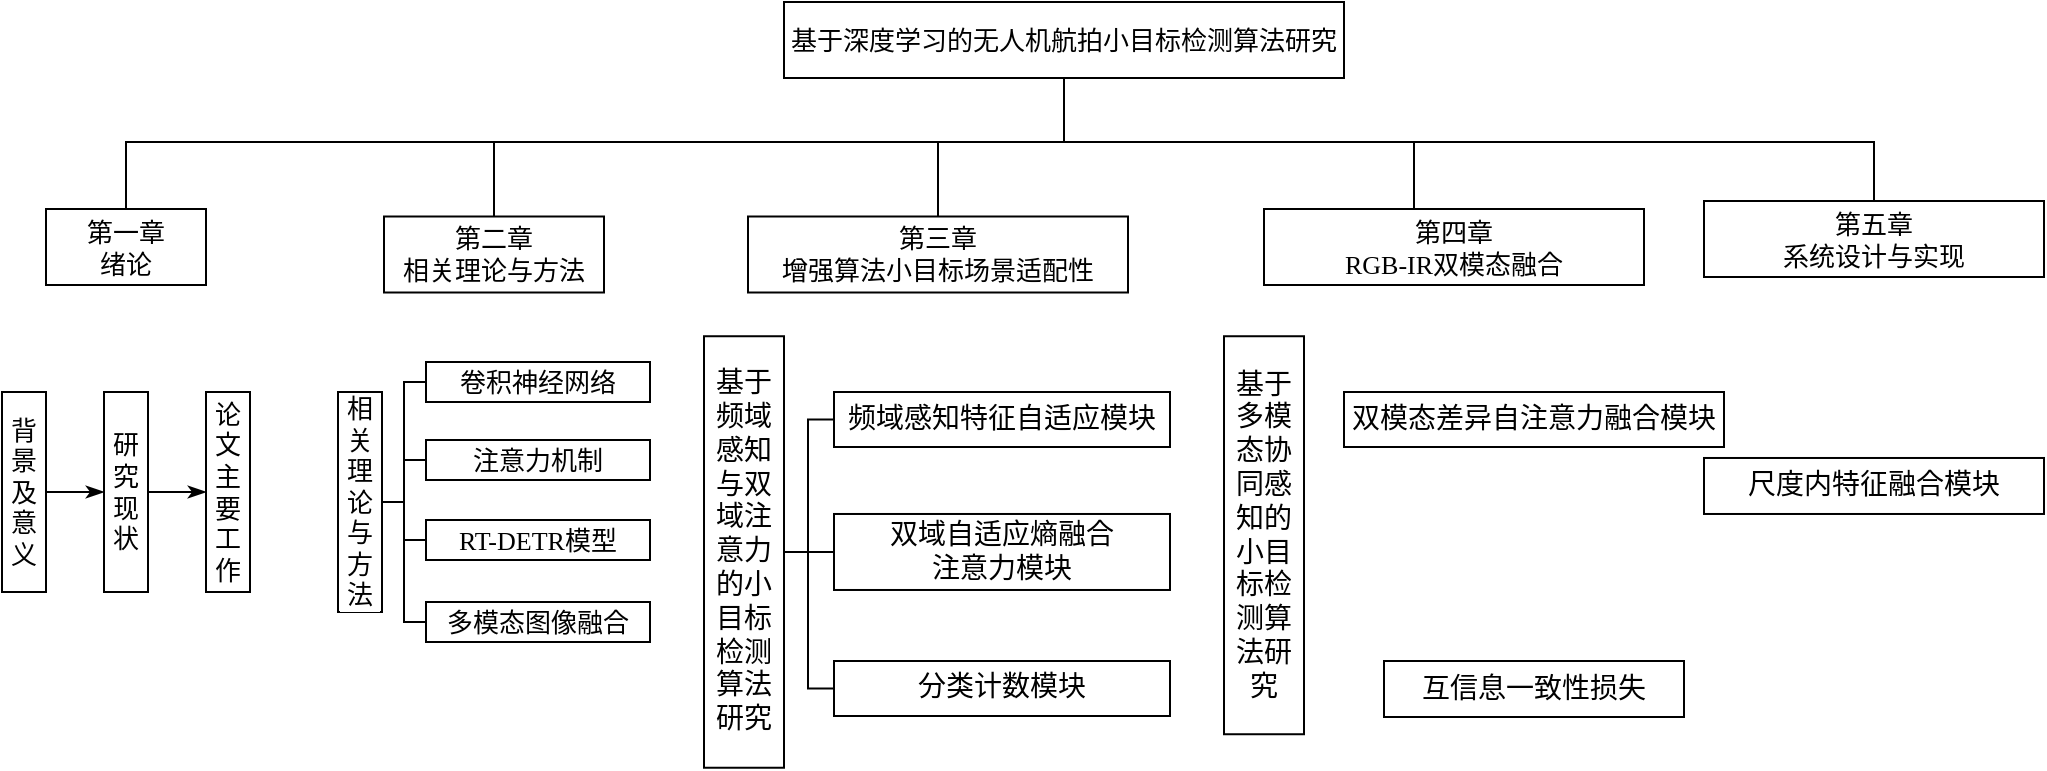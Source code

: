 <mxfile version="26.1.1">
  <diagram name="第 1 页" id="Jhno6EoJuBNA1dP3zVc-">
    <mxGraphModel dx="844" dy="425" grid="1" gridSize="10" guides="1" tooltips="1" connect="1" arrows="1" fold="1" page="1" pageScale="1" pageWidth="827" pageHeight="1169" math="0" shadow="0">
      <root>
        <mxCell id="0" />
        <mxCell id="1" parent="0" />
        <mxCell id="KadRHXHtFz8DXNSLYVAC-9" style="edgeStyle=orthogonalEdgeStyle;shape=connector;rounded=0;orthogonalLoop=1;jettySize=auto;html=1;entryX=0.5;entryY=0;entryDx=0;entryDy=0;strokeColor=default;align=center;verticalAlign=middle;fontFamily=宋体;fontSize=13;fontColor=default;labelBackgroundColor=default;startFill=0;endArrow=none;" parent="1" source="KadRHXHtFz8DXNSLYVAC-1" target="KadRHXHtFz8DXNSLYVAC-3" edge="1">
          <mxGeometry relative="1" as="geometry">
            <Array as="points">
              <mxPoint x="720" y="390" />
              <mxPoint x="435" y="390" />
            </Array>
          </mxGeometry>
        </mxCell>
        <mxCell id="KadRHXHtFz8DXNSLYVAC-10" style="edgeStyle=orthogonalEdgeStyle;shape=connector;rounded=0;orthogonalLoop=1;jettySize=auto;html=1;entryX=0.5;entryY=0;entryDx=0;entryDy=0;strokeColor=default;align=center;verticalAlign=middle;fontFamily=宋体;fontSize=13;fontColor=default;labelBackgroundColor=default;startFill=0;endArrow=none;" parent="1" source="KadRHXHtFz8DXNSLYVAC-1" target="KadRHXHtFz8DXNSLYVAC-4" edge="1">
          <mxGeometry relative="1" as="geometry">
            <Array as="points">
              <mxPoint x="720" y="390" />
              <mxPoint x="657" y="390" />
            </Array>
          </mxGeometry>
        </mxCell>
        <mxCell id="KadRHXHtFz8DXNSLYVAC-11" style="edgeStyle=orthogonalEdgeStyle;shape=connector;rounded=0;orthogonalLoop=1;jettySize=auto;html=1;entryX=0.5;entryY=0;entryDx=0;entryDy=0;strokeColor=default;align=center;verticalAlign=middle;fontFamily=宋体;fontSize=13;fontColor=default;labelBackgroundColor=default;startFill=0;endArrow=none;" parent="1" source="KadRHXHtFz8DXNSLYVAC-1" target="KadRHXHtFz8DXNSLYVAC-5" edge="1">
          <mxGeometry relative="1" as="geometry">
            <Array as="points">
              <mxPoint x="720" y="390" />
              <mxPoint x="895" y="390" />
            </Array>
          </mxGeometry>
        </mxCell>
        <mxCell id="KadRHXHtFz8DXNSLYVAC-12" style="edgeStyle=orthogonalEdgeStyle;shape=connector;rounded=0;orthogonalLoop=1;jettySize=auto;html=1;entryX=0.5;entryY=0;entryDx=0;entryDy=0;strokeColor=default;align=center;verticalAlign=middle;fontFamily=宋体;fontSize=13;fontColor=default;labelBackgroundColor=default;startFill=0;endArrow=none;" parent="1" source="KadRHXHtFz8DXNSLYVAC-1" target="KadRHXHtFz8DXNSLYVAC-6" edge="1">
          <mxGeometry relative="1" as="geometry">
            <Array as="points">
              <mxPoint x="720" y="390" />
              <mxPoint x="1125" y="390" />
            </Array>
          </mxGeometry>
        </mxCell>
        <mxCell id="LNBZi4P7y57LkKZolX_N-5" style="edgeStyle=orthogonalEdgeStyle;rounded=0;orthogonalLoop=1;jettySize=auto;html=1;entryX=0.5;entryY=0;entryDx=0;entryDy=0;endArrow=none;startFill=0;" parent="1" source="KadRHXHtFz8DXNSLYVAC-1" target="KadRHXHtFz8DXNSLYVAC-2" edge="1">
          <mxGeometry relative="1" as="geometry">
            <Array as="points">
              <mxPoint x="720" y="390" />
              <mxPoint x="251" y="390" />
            </Array>
          </mxGeometry>
        </mxCell>
        <mxCell id="KadRHXHtFz8DXNSLYVAC-1" value="基于深度学习的无人机航拍小目标检测算法研究" style="rounded=0;whiteSpace=wrap;html=1;fontFamily=宋体;fontSize=13;" parent="1" vertex="1">
          <mxGeometry x="580" y="320" width="280" height="38" as="geometry" />
        </mxCell>
        <mxCell id="KadRHXHtFz8DXNSLYVAC-2" value="第一章&lt;div&gt;绪论&lt;/div&gt;" style="rounded=0;whiteSpace=wrap;html=1;fontFamily=宋体;fontSize=13;" parent="1" vertex="1">
          <mxGeometry x="211" y="423.5" width="80" height="38" as="geometry" />
        </mxCell>
        <mxCell id="KadRHXHtFz8DXNSLYVAC-3" value="第二章&lt;div&gt;相关理论与方法&lt;/div&gt;" style="rounded=0;whiteSpace=wrap;html=1;fontFamily=宋体;fontSize=13;" parent="1" vertex="1">
          <mxGeometry x="380" y="427.25" width="110" height="38" as="geometry" />
        </mxCell>
        <mxCell id="KadRHXHtFz8DXNSLYVAC-4" value="第三章&lt;div&gt;增强算法小目标场景适配性&lt;/div&gt;" style="rounded=0;whiteSpace=wrap;html=1;fontFamily=宋体;fontSize=13;" parent="1" vertex="1">
          <mxGeometry x="562" y="427.25" width="190" height="38" as="geometry" />
        </mxCell>
        <mxCell id="KadRHXHtFz8DXNSLYVAC-5" value="第四章&lt;div&gt;RGB-IR双模态融合&lt;/div&gt;" style="rounded=0;whiteSpace=wrap;html=1;fontFamily=宋体;fontSize=13;" parent="1" vertex="1">
          <mxGeometry x="820" y="423.5" width="190" height="38" as="geometry" />
        </mxCell>
        <mxCell id="KadRHXHtFz8DXNSLYVAC-6" value="第五章&lt;div&gt;&lt;span&gt;系统设计与实现&lt;/span&gt;&lt;/div&gt;" style="rounded=0;whiteSpace=wrap;html=1;fontFamily=宋体;fontSize=13;" parent="1" vertex="1">
          <mxGeometry x="1040" y="419.5" width="170" height="38" as="geometry" />
        </mxCell>
        <mxCell id="TldDpk_3v_tQh0qUGNmR-1" style="edgeStyle=orthogonalEdgeStyle;rounded=0;orthogonalLoop=1;jettySize=auto;html=1;entryX=0;entryY=0.5;entryDx=0;entryDy=0;endArrow=none;startFill=0;" edge="1" parent="1">
          <mxGeometry relative="1" as="geometry">
            <mxPoint x="585" y="595.013" as="sourcePoint" />
            <mxPoint x="607" y="528.75" as="targetPoint" />
            <Array as="points">
              <mxPoint x="592" y="595" />
              <mxPoint x="592" y="529" />
            </Array>
          </mxGeometry>
        </mxCell>
        <mxCell id="TldDpk_3v_tQh0qUGNmR-2" style="edgeStyle=orthogonalEdgeStyle;shape=connector;rounded=0;orthogonalLoop=1;jettySize=auto;html=1;entryX=0;entryY=0.5;entryDx=0;entryDy=0;strokeColor=default;align=center;verticalAlign=middle;fontFamily=Helvetica;fontSize=11;fontColor=default;labelBackgroundColor=default;startFill=0;endArrow=none;" edge="1" parent="1">
          <mxGeometry relative="1" as="geometry">
            <mxPoint x="587" y="595.018" as="sourcePoint" />
            <mxPoint x="607" y="663.25" as="targetPoint" />
            <Array as="points">
              <mxPoint x="592" y="595" />
              <mxPoint x="592" y="663" />
            </Array>
          </mxGeometry>
        </mxCell>
        <mxCell id="TldDpk_3v_tQh0qUGNmR-3" style="edgeStyle=orthogonalEdgeStyle;shape=connector;rounded=0;orthogonalLoop=1;jettySize=auto;html=1;entryX=0;entryY=0.5;entryDx=0;entryDy=0;strokeColor=default;align=center;verticalAlign=middle;fontFamily=Helvetica;fontSize=11;fontColor=default;labelBackgroundColor=default;startFill=0;endArrow=none;" edge="1" parent="1" source="KadRHXHtFz8DXNSLYVAC-19" target="LNBZi4P7y57LkKZolX_N-3">
          <mxGeometry relative="1" as="geometry" />
        </mxCell>
        <mxCell id="KadRHXHtFz8DXNSLYVAC-19" value="&lt;span style=&quot;font-size: 10.5pt;&quot;&gt;基于频域感知与双域注意力的小目标检测算法研究&lt;/span&gt;" style="rounded=0;whiteSpace=wrap;html=1;fontFamily=宋体;fontSize=13;fontColor=default;labelBackgroundColor=default;horizontal=1;verticalAlign=middle;" parent="1" vertex="1">
          <mxGeometry x="540" y="487.12" width="40" height="215.75" as="geometry" />
        </mxCell>
        <mxCell id="KadRHXHtFz8DXNSLYVAC-30" value="" style="group;fontFamily=宋体;fontSize=13;" parent="1" vertex="1" connectable="0">
          <mxGeometry x="189" y="515" width="124" height="100" as="geometry" />
        </mxCell>
        <mxCell id="KadRHXHtFz8DXNSLYVAC-28" style="edgeStyle=orthogonalEdgeStyle;shape=connector;rounded=0;orthogonalLoop=1;jettySize=auto;html=1;entryX=0;entryY=0.5;entryDx=0;entryDy=0;strokeColor=default;align=center;verticalAlign=middle;fontFamily=宋体;fontSize=13;fontColor=default;labelBackgroundColor=default;startFill=0;endArrow=classicThin;endFill=1;" parent="KadRHXHtFz8DXNSLYVAC-30" source="KadRHXHtFz8DXNSLYVAC-14" target="KadRHXHtFz8DXNSLYVAC-15" edge="1">
          <mxGeometry relative="1" as="geometry" />
        </mxCell>
        <mxCell id="KadRHXHtFz8DXNSLYVAC-14" value="背景及意义" style="rounded=0;whiteSpace=wrap;html=1;fontFamily=宋体;fontSize=13;fontColor=default;labelBackgroundColor=default;horizontal=1;verticalAlign=middle;" parent="KadRHXHtFz8DXNSLYVAC-30" vertex="1">
          <mxGeometry width="22" height="100" as="geometry" />
        </mxCell>
        <mxCell id="KadRHXHtFz8DXNSLYVAC-29" style="edgeStyle=orthogonalEdgeStyle;shape=connector;rounded=0;orthogonalLoop=1;jettySize=auto;html=1;entryX=0;entryY=0.5;entryDx=0;entryDy=0;strokeColor=default;align=center;verticalAlign=middle;fontFamily=宋体;fontSize=13;fontColor=default;labelBackgroundColor=default;startFill=0;endArrow=classicThin;endFill=1;" parent="KadRHXHtFz8DXNSLYVAC-30" source="KadRHXHtFz8DXNSLYVAC-15" target="KadRHXHtFz8DXNSLYVAC-16" edge="1">
          <mxGeometry relative="1" as="geometry" />
        </mxCell>
        <mxCell id="KadRHXHtFz8DXNSLYVAC-15" value="研究现状" style="rounded=0;whiteSpace=wrap;html=1;fontFamily=宋体;fontSize=13;fontColor=default;labelBackgroundColor=default;horizontal=1;verticalAlign=middle;" parent="KadRHXHtFz8DXNSLYVAC-30" vertex="1">
          <mxGeometry x="51" width="22" height="100" as="geometry" />
        </mxCell>
        <mxCell id="KadRHXHtFz8DXNSLYVAC-16" value="论文主要工作" style="rounded=0;whiteSpace=wrap;html=1;fontFamily=宋体;fontSize=13;fontColor=default;labelBackgroundColor=default;horizontal=1;verticalAlign=middle;" parent="KadRHXHtFz8DXNSLYVAC-30" vertex="1">
          <mxGeometry x="102" width="22" height="100" as="geometry" />
        </mxCell>
        <mxCell id="KadRHXHtFz8DXNSLYVAC-35" value="" style="group;fontFamily=宋体;fontSize=13;" parent="1" vertex="1" connectable="0">
          <mxGeometry x="357" y="500" width="156" height="140" as="geometry" />
        </mxCell>
        <mxCell id="KadRHXHtFz8DXNSLYVAC-31" style="edgeStyle=orthogonalEdgeStyle;shape=connector;rounded=0;orthogonalLoop=1;jettySize=auto;html=1;entryX=0;entryY=0.5;entryDx=0;entryDy=0;strokeColor=default;align=center;verticalAlign=middle;fontFamily=宋体;fontSize=13;fontColor=default;labelBackgroundColor=default;startFill=0;endArrow=none;exitX=1;exitY=0.5;exitDx=0;exitDy=0;" parent="KadRHXHtFz8DXNSLYVAC-35" source="KadRHXHtFz8DXNSLYVAC-18" target="KadRHXHtFz8DXNSLYVAC-21" edge="1">
          <mxGeometry relative="1" as="geometry">
            <mxPoint x="15" y="70" as="sourcePoint" />
            <mxPoint x="39" y="10" as="targetPoint" />
            <Array as="points">
              <mxPoint x="33" y="70" />
              <mxPoint x="33" y="10" />
            </Array>
          </mxGeometry>
        </mxCell>
        <mxCell id="KadRHXHtFz8DXNSLYVAC-32" style="edgeStyle=orthogonalEdgeStyle;shape=connector;rounded=0;orthogonalLoop=1;jettySize=auto;html=1;entryX=0;entryY=0.5;entryDx=0;entryDy=0;strokeColor=default;align=center;verticalAlign=middle;fontFamily=宋体;fontSize=13;fontColor=default;labelBackgroundColor=default;startFill=0;endArrow=none;" parent="KadRHXHtFz8DXNSLYVAC-35" edge="1">
          <mxGeometry relative="1" as="geometry">
            <mxPoint x="25.0" y="70.0" as="sourcePoint" />
            <mxPoint x="49" y="49" as="targetPoint" />
            <Array as="points">
              <mxPoint x="33" y="70" />
              <mxPoint x="33" y="49" />
            </Array>
          </mxGeometry>
        </mxCell>
        <mxCell id="KadRHXHtFz8DXNSLYVAC-33" style="edgeStyle=orthogonalEdgeStyle;shape=connector;rounded=0;orthogonalLoop=1;jettySize=auto;html=1;entryX=0;entryY=0.5;entryDx=0;entryDy=0;strokeColor=default;align=center;verticalAlign=middle;fontFamily=宋体;fontSize=13;fontColor=default;labelBackgroundColor=default;startFill=0;endArrow=none;" parent="KadRHXHtFz8DXNSLYVAC-35" edge="1">
          <mxGeometry relative="1" as="geometry">
            <mxPoint x="27" y="70" as="sourcePoint" />
            <mxPoint x="49" y="89" as="targetPoint" />
            <Array as="points">
              <mxPoint x="33" y="70" />
              <mxPoint x="33" y="89" />
            </Array>
          </mxGeometry>
        </mxCell>
        <mxCell id="KadRHXHtFz8DXNSLYVAC-34" style="edgeStyle=orthogonalEdgeStyle;shape=connector;rounded=0;orthogonalLoop=1;jettySize=auto;html=1;entryX=0;entryY=0.5;entryDx=0;entryDy=0;strokeColor=default;align=center;verticalAlign=middle;fontFamily=宋体;fontSize=13;fontColor=default;labelBackgroundColor=default;startFill=0;endArrow=none;" parent="KadRHXHtFz8DXNSLYVAC-35" target="KadRHXHtFz8DXNSLYVAC-24" edge="1">
          <mxGeometry relative="1" as="geometry">
            <mxPoint x="17" y="70" as="sourcePoint" />
            <mxPoint x="39" y="130" as="targetPoint" />
            <Array as="points">
              <mxPoint x="33" y="70" />
              <mxPoint x="33" y="130" />
            </Array>
          </mxGeometry>
        </mxCell>
        <mxCell id="KadRHXHtFz8DXNSLYVAC-18" value="相关理论与方法" style="rounded=0;whiteSpace=wrap;html=1;fontFamily=宋体;fontSize=13;fontColor=default;labelBackgroundColor=default;horizontal=1;verticalAlign=middle;" parent="KadRHXHtFz8DXNSLYVAC-35" vertex="1">
          <mxGeometry y="15" width="22" height="110" as="geometry" />
        </mxCell>
        <mxCell id="KadRHXHtFz8DXNSLYVAC-21" value="卷积神经网络" style="rounded=0;whiteSpace=wrap;html=1;fontFamily=宋体;fontSize=13;fontColor=default;labelBackgroundColor=default;" parent="KadRHXHtFz8DXNSLYVAC-35" vertex="1">
          <mxGeometry x="44" width="112" height="20" as="geometry" />
        </mxCell>
        <mxCell id="KadRHXHtFz8DXNSLYVAC-22" value="注意力机制" style="rounded=0;whiteSpace=wrap;html=1;fontFamily=宋体;fontSize=13;fontColor=default;labelBackgroundColor=default;" parent="KadRHXHtFz8DXNSLYVAC-35" vertex="1">
          <mxGeometry x="44" y="39" width="112" height="20" as="geometry" />
        </mxCell>
        <mxCell id="KadRHXHtFz8DXNSLYVAC-23" value="RT-DETR模型" style="rounded=0;whiteSpace=wrap;html=1;fontFamily=宋体;fontSize=13;fontColor=default;labelBackgroundColor=default;" parent="KadRHXHtFz8DXNSLYVAC-35" vertex="1">
          <mxGeometry x="44" y="79" width="112" height="20" as="geometry" />
        </mxCell>
        <mxCell id="KadRHXHtFz8DXNSLYVAC-24" value="多模态图像融合" style="rounded=0;whiteSpace=wrap;html=1;fontFamily=宋体;fontSize=13;fontColor=default;labelBackgroundColor=default;" parent="KadRHXHtFz8DXNSLYVAC-35" vertex="1">
          <mxGeometry x="44" y="120" width="112" height="20" as="geometry" />
        </mxCell>
        <mxCell id="KadRHXHtFz8DXNSLYVAC-25" style="edgeStyle=orthogonalEdgeStyle;shape=connector;rounded=0;orthogonalLoop=1;jettySize=auto;html=1;exitX=0.5;exitY=1;exitDx=0;exitDy=0;strokeColor=default;align=center;verticalAlign=middle;fontFamily=宋体;fontSize=13;fontColor=default;labelBackgroundColor=default;startFill=0;endArrow=none;" parent="KadRHXHtFz8DXNSLYVAC-35" source="KadRHXHtFz8DXNSLYVAC-21" target="KadRHXHtFz8DXNSLYVAC-21" edge="1">
          <mxGeometry relative="1" as="geometry" />
        </mxCell>
        <mxCell id="LNBZi4P7y57LkKZolX_N-2" value="&lt;span style=&quot;font-size: 10.5pt;&quot;&gt;频域感知特征自适应模块&lt;/span&gt;" style="rounded=0;whiteSpace=wrap;html=1;fontFamily=宋体;fontSize=13;fontColor=default;labelBackgroundColor=default;horizontal=1;verticalAlign=middle;" parent="1" vertex="1">
          <mxGeometry x="605" y="515" width="168" height="27.5" as="geometry" />
        </mxCell>
        <mxCell id="LNBZi4P7y57LkKZolX_N-3" value="&lt;span style=&quot;font-size: 10.5pt;&quot;&gt;双域自适应熵融合&lt;/span&gt;&lt;div&gt;&lt;span style=&quot;font-size: 10.5pt;&quot;&gt;注意力模块&lt;/span&gt;&lt;/div&gt;" style="rounded=0;whiteSpace=wrap;html=1;fontFamily=宋体;fontSize=13;fontColor=default;labelBackgroundColor=default;horizontal=1;verticalAlign=middle;" parent="1" vertex="1">
          <mxGeometry x="605" y="575.99" width="168" height="38" as="geometry" />
        </mxCell>
        <mxCell id="LNBZi4P7y57LkKZolX_N-4" value="&lt;span style=&quot;font-size: 10.5pt;&quot;&gt;分类计数模块&lt;/span&gt;" style="rounded=0;whiteSpace=wrap;html=1;fontFamily=宋体;fontSize=13;fontColor=default;labelBackgroundColor=default;horizontal=1;verticalAlign=middle;" parent="1" vertex="1">
          <mxGeometry x="605" y="649.5" width="168" height="27.5" as="geometry" />
        </mxCell>
        <mxCell id="LNBZi4P7y57LkKZolX_N-7" value="&lt;span style=&quot;font-size: 10.5pt;&quot;&gt;基于多模态协同感知的小目标检测算法研究&lt;/span&gt;" style="rounded=0;whiteSpace=wrap;html=1;fontFamily=宋体;fontSize=13;fontColor=default;labelBackgroundColor=default;horizontal=1;verticalAlign=middle;" parent="1" vertex="1">
          <mxGeometry x="800" y="487.12" width="40" height="199" as="geometry" />
        </mxCell>
        <mxCell id="LNBZi4P7y57LkKZolX_N-8" value="&lt;span style=&quot;font-size: 10.5pt;&quot;&gt;尺度内特征融合模块&lt;/span&gt;" style="rounded=0;whiteSpace=wrap;html=1;fontFamily=宋体;fontSize=13;fontColor=default;labelBackgroundColor=default;horizontal=1;verticalAlign=middle;" parent="1" vertex="1">
          <mxGeometry x="1040" y="547.99" width="170" height="28" as="geometry" />
        </mxCell>
        <mxCell id="LNBZi4P7y57LkKZolX_N-9" value="&lt;span style=&quot;font-size: 14px;&quot;&gt;双模态差异自注意力融合模块&lt;/span&gt;" style="rounded=0;whiteSpace=wrap;html=1;fontFamily=宋体;fontSize=13;fontColor=default;labelBackgroundColor=default;horizontal=1;verticalAlign=middle;" parent="1" vertex="1">
          <mxGeometry x="860" y="515" width="190" height="27.5" as="geometry" />
        </mxCell>
        <mxCell id="LNBZi4P7y57LkKZolX_N-10" value="&lt;span style=&quot;font-size: 14px;&quot;&gt;互信息一致性损失&lt;/span&gt;" style="rounded=0;whiteSpace=wrap;html=1;fontFamily=宋体;fontSize=13;fontColor=default;labelBackgroundColor=default;horizontal=1;verticalAlign=middle;" parent="1" vertex="1">
          <mxGeometry x="880" y="649.5" width="150" height="28" as="geometry" />
        </mxCell>
      </root>
    </mxGraphModel>
  </diagram>
</mxfile>

